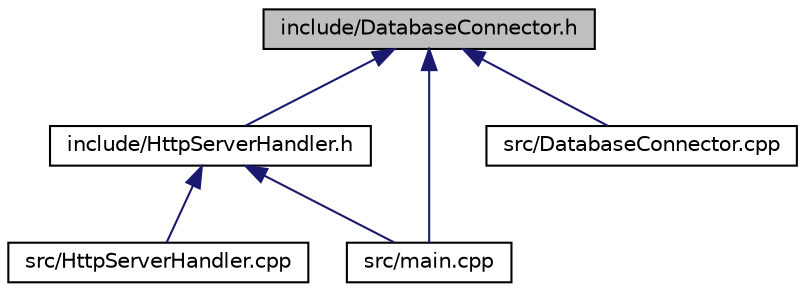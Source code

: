 digraph "include/DatabaseConnector.h"
{
 // LATEX_PDF_SIZE
  edge [fontname="Helvetica",fontsize="10",labelfontname="Helvetica",labelfontsize="10"];
  node [fontname="Helvetica",fontsize="10",shape=record];
  Node1 [label="include/DatabaseConnector.h",height=0.2,width=0.4,color="black", fillcolor="grey75", style="filled", fontcolor="black",tooltip=" "];
  Node1 -> Node2 [dir="back",color="midnightblue",fontsize="10",style="solid"];
  Node2 [label="include/HttpServerHandler.h",height=0.2,width=0.4,color="black", fillcolor="white", style="filled",URL="$HttpServerHandler_8h.html",tooltip=" "];
  Node2 -> Node3 [dir="back",color="midnightblue",fontsize="10",style="solid"];
  Node3 [label="src/HttpServerHandler.cpp",height=0.2,width=0.4,color="black", fillcolor="white", style="filled",URL="$HttpServerHandler_8cpp.html",tooltip=" "];
  Node2 -> Node4 [dir="back",color="midnightblue",fontsize="10",style="solid"];
  Node4 [label="src/main.cpp",height=0.2,width=0.4,color="black", fillcolor="white", style="filled",URL="$main_8cpp.html",tooltip=" "];
  Node1 -> Node5 [dir="back",color="midnightblue",fontsize="10",style="solid"];
  Node5 [label="src/DatabaseConnector.cpp",height=0.2,width=0.4,color="black", fillcolor="white", style="filled",URL="$DatabaseConnector_8cpp.html",tooltip=" "];
  Node1 -> Node4 [dir="back",color="midnightblue",fontsize="10",style="solid"];
}
